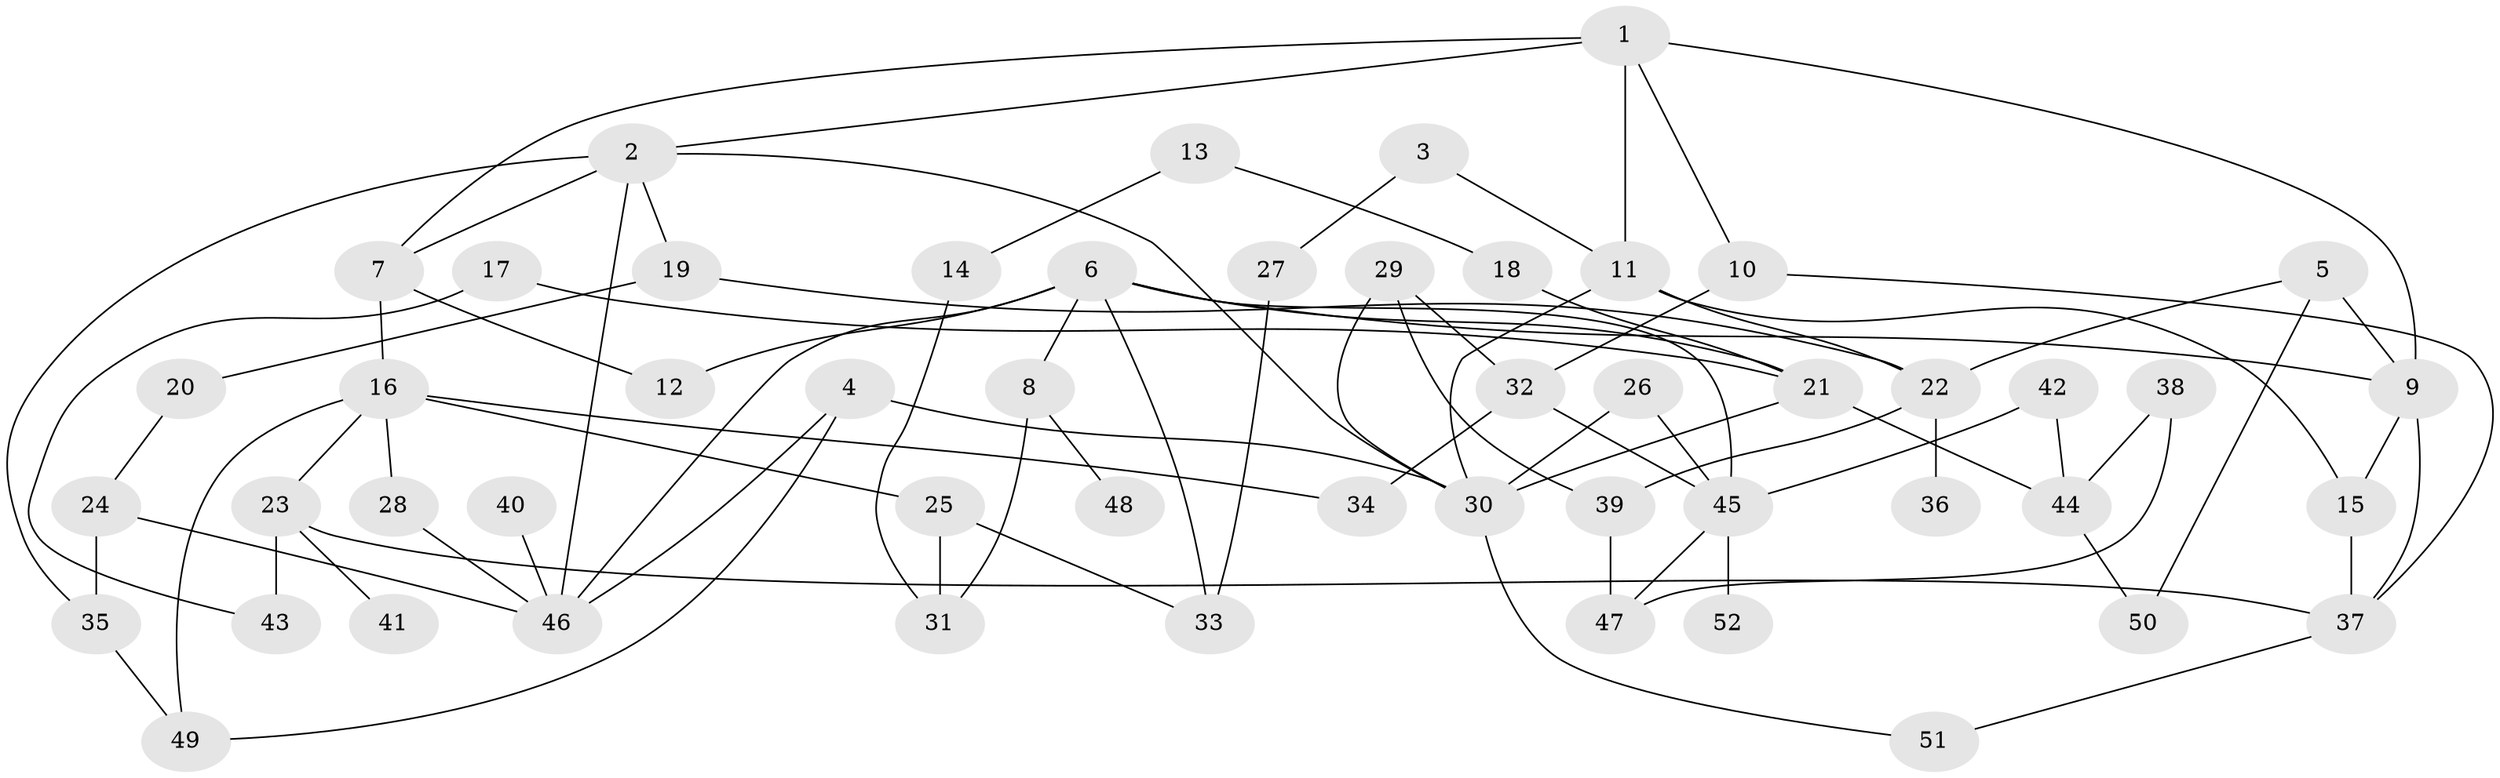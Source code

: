 // original degree distribution, {6: 0.02912621359223301, 5: 0.05825242718446602, 1: 0.20388349514563106, 4: 0.13592233009708737, 7: 0.009708737864077669, 2: 0.3106796116504854, 3: 0.2524271844660194}
// Generated by graph-tools (version 1.1) at 2025/00/03/09/25 03:00:59]
// undirected, 52 vertices, 83 edges
graph export_dot {
graph [start="1"]
  node [color=gray90,style=filled];
  1;
  2;
  3;
  4;
  5;
  6;
  7;
  8;
  9;
  10;
  11;
  12;
  13;
  14;
  15;
  16;
  17;
  18;
  19;
  20;
  21;
  22;
  23;
  24;
  25;
  26;
  27;
  28;
  29;
  30;
  31;
  32;
  33;
  34;
  35;
  36;
  37;
  38;
  39;
  40;
  41;
  42;
  43;
  44;
  45;
  46;
  47;
  48;
  49;
  50;
  51;
  52;
  1 -- 2 [weight=1.0];
  1 -- 7 [weight=1.0];
  1 -- 9 [weight=1.0];
  1 -- 10 [weight=1.0];
  1 -- 11 [weight=1.0];
  2 -- 7 [weight=1.0];
  2 -- 19 [weight=1.0];
  2 -- 30 [weight=1.0];
  2 -- 35 [weight=1.0];
  2 -- 46 [weight=1.0];
  3 -- 11 [weight=1.0];
  3 -- 27 [weight=1.0];
  4 -- 30 [weight=1.0];
  4 -- 46 [weight=1.0];
  4 -- 49 [weight=1.0];
  5 -- 9 [weight=1.0];
  5 -- 22 [weight=1.0];
  5 -- 50 [weight=1.0];
  6 -- 8 [weight=1.0];
  6 -- 9 [weight=1.0];
  6 -- 12 [weight=1.0];
  6 -- 21 [weight=1.0];
  6 -- 33 [weight=1.0];
  6 -- 45 [weight=1.0];
  6 -- 46 [weight=1.0];
  7 -- 12 [weight=1.0];
  7 -- 16 [weight=1.0];
  8 -- 31 [weight=1.0];
  8 -- 48 [weight=1.0];
  9 -- 15 [weight=1.0];
  9 -- 37 [weight=1.0];
  10 -- 32 [weight=1.0];
  10 -- 37 [weight=1.0];
  11 -- 15 [weight=1.0];
  11 -- 22 [weight=1.0];
  11 -- 30 [weight=1.0];
  13 -- 14 [weight=1.0];
  13 -- 18 [weight=1.0];
  14 -- 31 [weight=1.0];
  15 -- 37 [weight=1.0];
  16 -- 23 [weight=1.0];
  16 -- 25 [weight=1.0];
  16 -- 28 [weight=1.0];
  16 -- 34 [weight=1.0];
  16 -- 49 [weight=1.0];
  17 -- 21 [weight=1.0];
  17 -- 43 [weight=1.0];
  18 -- 21 [weight=1.0];
  19 -- 20 [weight=1.0];
  19 -- 22 [weight=1.0];
  20 -- 24 [weight=1.0];
  21 -- 30 [weight=1.0];
  21 -- 44 [weight=1.0];
  22 -- 36 [weight=1.0];
  22 -- 39 [weight=1.0];
  23 -- 37 [weight=1.0];
  23 -- 41 [weight=1.0];
  23 -- 43 [weight=2.0];
  24 -- 35 [weight=1.0];
  24 -- 46 [weight=1.0];
  25 -- 31 [weight=1.0];
  25 -- 33 [weight=1.0];
  26 -- 30 [weight=1.0];
  26 -- 45 [weight=1.0];
  27 -- 33 [weight=1.0];
  28 -- 46 [weight=1.0];
  29 -- 30 [weight=1.0];
  29 -- 32 [weight=1.0];
  29 -- 39 [weight=1.0];
  30 -- 51 [weight=1.0];
  32 -- 34 [weight=1.0];
  32 -- 45 [weight=1.0];
  35 -- 49 [weight=1.0];
  37 -- 51 [weight=1.0];
  38 -- 44 [weight=1.0];
  38 -- 47 [weight=1.0];
  39 -- 47 [weight=1.0];
  40 -- 46 [weight=1.0];
  42 -- 44 [weight=1.0];
  42 -- 45 [weight=1.0];
  44 -- 50 [weight=1.0];
  45 -- 47 [weight=1.0];
  45 -- 52 [weight=2.0];
}
